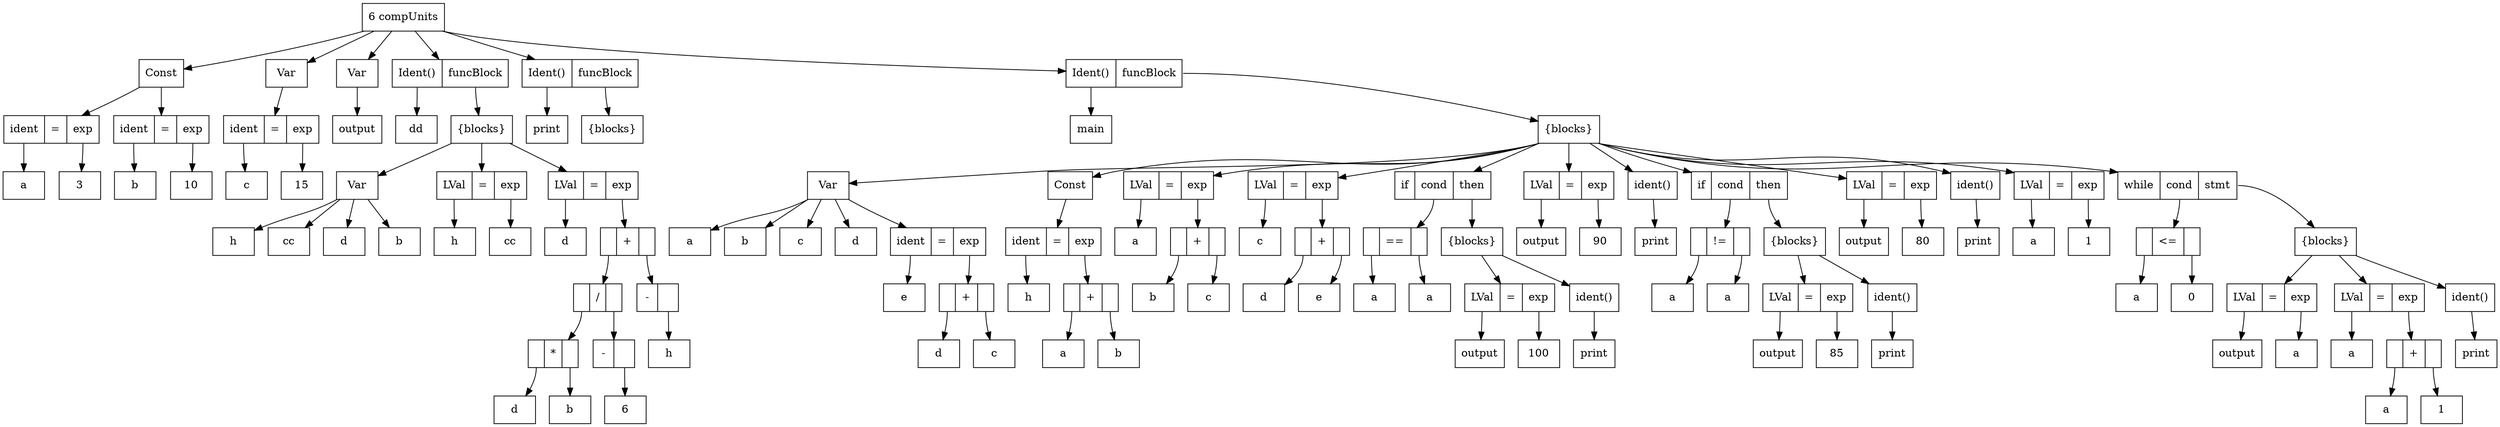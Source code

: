 digraph {
    node [shape = record];
    0 [label = "<0> 6 compUnits"];
    1 [label = "<0> Const"];
    2 [label = "<0> ident|<1> =|<2> exp"];
    3 [label = "<0> a"];
    4 [label = "<0> 3"];
    2:0 -> 3;
    2:2 -> 4;
    1:0 -> 2;
    5 [label = "<0> ident|<1> =|<2> exp"];
    6 [label = "<0> b"];
    7 [label = "<0> 10"];
    5:0 -> 6;
    5:2 -> 7;
    1:0 -> 5;
    0:0 -> 1;
    8 [label = "<0> Var"];
    9 [label = "<0> ident|<1> =|<2> exp"];
    10 [label = "<0> c"];
    11 [label = "<0> 15"];
    9:0 -> 10;
    9:2 -> 11;
    8:0 -> 9;
    0:0 -> 8;
    12 [label = "<0> Var"];
    13 [label = "<0> output"];
    12:0 -> 13;
    0:0 -> 12;
    14 [label = "<0> Ident\(\)|<1> funcBlock"];
    15 [label = "<0> dd"];
    16 [label = "<0> \{blocks\}"];
    17 [label = "<0> Var"];
    18 [label = "<0> h"];
    17:0 -> 18;
    19 [label = "<0> cc"];
    17:0 -> 19;
    20 [label = "<0> d"];
    17:0 -> 20;
    21 [label = "<0> b"];
    17:0 -> 21;
    16:0 -> 17;
    22 [label = "<0> LVal|<1> =|<2> exp"];
    23 [label = "<0> h"];
    24 [label = "<0> cc"];
    22:0 -> 23;
    22:2 -> 24;
    16:0 -> 22;
    25 [label = "<0> LVal|<1> =|<2> exp"];
    26 [label = "<0> d"];
    27 [label = "<0>  |<1> +|<2>  "];
    28 [label = "<0>  |<1> /|<2>  "];
    29 [label = "<0>  |<1> *|<2>  "];
    30 [label = "<0> d"];
    31 [label = "<0> b"];
    29:0 -> 30;
    29:2 -> 31;
    32 [label = "<0> -|<1>  "];
    33 [label = "<0> 6"];
    32:1 -> 33;
    28:0 -> 29;
    28:2 -> 32;
    34 [label = "<0> -|<1>  "];
    35 [label = "<0> h"];
    34:1 -> 35;
    27:0 -> 28;
    27:2 -> 34;
    25:0 -> 26;
    25:2 -> 27;
    16:0 -> 25;
    14:0 -> 15;
    14:1 -> 16;
    0:0 -> 14;
    36 [label = "<0> Ident\(\)|<1> funcBlock"];
    37 [label = "<0> print"];
    38 [label = "<0> \{blocks\}"];
    36:0 -> 37;
    36:1 -> 38;
    0:0 -> 36;
    39 [label = "<0> Ident\(\)|<1> funcBlock"];
    40 [label = "<0> main"];
    41 [label = "<0> \{blocks\}"];
    42 [label = "<0> Var"];
    43 [label = "<0> a"];
    42:0 -> 43;
    44 [label = "<0> b"];
    42:0 -> 44;
    45 [label = "<0> c"];
    42:0 -> 45;
    46 [label = "<0> d"];
    42:0 -> 46;
    47 [label = "<0> ident|<1> =|<2> exp"];
    48 [label = "<0> e"];
    49 [label = "<0>  |<1> +|<2>  "];
    50 [label = "<0> d"];
    51 [label = "<0> c"];
    49:0 -> 50;
    49:2 -> 51;
    47:0 -> 48;
    47:2 -> 49;
    42:0 -> 47;
    41:0 -> 42;
    52 [label = "<0> Const"];
    53 [label = "<0> ident|<1> =|<2> exp"];
    54 [label = "<0> h"];
    55 [label = "<0>  |<1> +|<2>  "];
    56 [label = "<0> a"];
    57 [label = "<0> b"];
    55:0 -> 56;
    55:2 -> 57;
    53:0 -> 54;
    53:2 -> 55;
    52:0 -> 53;
    41:0 -> 52;
    58 [label = "<0> LVal|<1> =|<2> exp"];
    59 [label = "<0> a"];
    60 [label = "<0>  |<1> +|<2>  "];
    61 [label = "<0> b"];
    62 [label = "<0> c"];
    60:0 -> 61;
    60:2 -> 62;
    58:0 -> 59;
    58:2 -> 60;
    41:0 -> 58;
    63 [label = "<0> LVal|<1> =|<2> exp"];
    64 [label = "<0> c"];
    65 [label = "<0>  |<1> +|<2>  "];
    66 [label = "<0> d"];
    67 [label = "<0> e"];
    65:0 -> 66;
    65:2 -> 67;
    63:0 -> 64;
    63:2 -> 65;
    41:0 -> 63;
    68 [label = "<0> if|<1> cond|<2> then"];
    69 [label = "<0>  |<1> ==|<2>  "];
    70 [label = "<0> a"];
    71 [label = "<0> a"];
    69:0 -> 70;
    69:2 -> 71;
    72 [label = "<0> \{blocks\}"];
    73 [label = "<0> LVal|<1> =|<2> exp"];
    74 [label = "<0> output"];
    75 [label = "<0> 100"];
    73:0 -> 74;
    73:2 -> 75;
    72:0 -> 73;
    76 [label = "<0> ident\(\)"];
    77 [label = "<0> print"];
    76:0 -> 77;
    72:0 -> 76;
    68:1 -> 69;
    68:2 -> 72;
    41:0 -> 68;
    78 [label = "<0> LVal|<1> =|<2> exp"];
    79 [label = "<0> output"];
    80 [label = "<0> 90"];
    78:0 -> 79;
    78:2 -> 80;
    41:0 -> 78;
    81 [label = "<0> ident\(\)"];
    82 [label = "<0> print"];
    81:0 -> 82;
    41:0 -> 81;
    83 [label = "<0> if|<1> cond|<2> then"];
    84 [label = "<0>  |<1> !=|<2>  "];
    85 [label = "<0> a"];
    86 [label = "<0> a"];
    84:0 -> 85;
    84:2 -> 86;
    87 [label = "<0> \{blocks\}"];
    88 [label = "<0> LVal|<1> =|<2> exp"];
    89 [label = "<0> output"];
    90 [label = "<0> 85"];
    88:0 -> 89;
    88:2 -> 90;
    87:0 -> 88;
    91 [label = "<0> ident\(\)"];
    92 [label = "<0> print"];
    91:0 -> 92;
    87:0 -> 91;
    83:1 -> 84;
    83:2 -> 87;
    41:0 -> 83;
    93 [label = "<0> LVal|<1> =|<2> exp"];
    94 [label = "<0> output"];
    95 [label = "<0> 80"];
    93:0 -> 94;
    93:2 -> 95;
    41:0 -> 93;
    96 [label = "<0> ident\(\)"];
    97 [label = "<0> print"];
    96:0 -> 97;
    41:0 -> 96;
    98 [label = "<0> LVal|<1> =|<2> exp"];
    99 [label = "<0> a"];
    100 [label = "<0> 1"];
    98:0 -> 99;
    98:2 -> 100;
    41:0 -> 98;
    101 [label = "<0> while|<1> cond|<2> stmt"];
    102 [label = "<0>  |<1> \<=|<2>  "];
    103 [label = "<0> a"];
    104 [label = "<0> 0"];
    102:0 -> 103;
    102:2 -> 104;
    105 [label = "<0> \{blocks\}"];
    106 [label = "<0> LVal|<1> =|<2> exp"];
    107 [label = "<0> output"];
    108 [label = "<0> a"];
    106:0 -> 107;
    106:2 -> 108;
    105:0 -> 106;
    109 [label = "<0> LVal|<1> =|<2> exp"];
    110 [label = "<0> a"];
    111 [label = "<0>  |<1> +|<2>  "];
    112 [label = "<0> a"];
    113 [label = "<0> 1"];
    111:0 -> 112;
    111:2 -> 113;
    109:0 -> 110;
    109:2 -> 111;
    105:0 -> 109;
    114 [label = "<0> ident\(\)"];
    115 [label = "<0> print"];
    114:0 -> 115;
    105:0 -> 114;
    101:1 -> 102;
    101:2 -> 105;
    41:0 -> 101;
    39:0 -> 40;
    39:1 -> 41;
    0:0 -> 39;
}